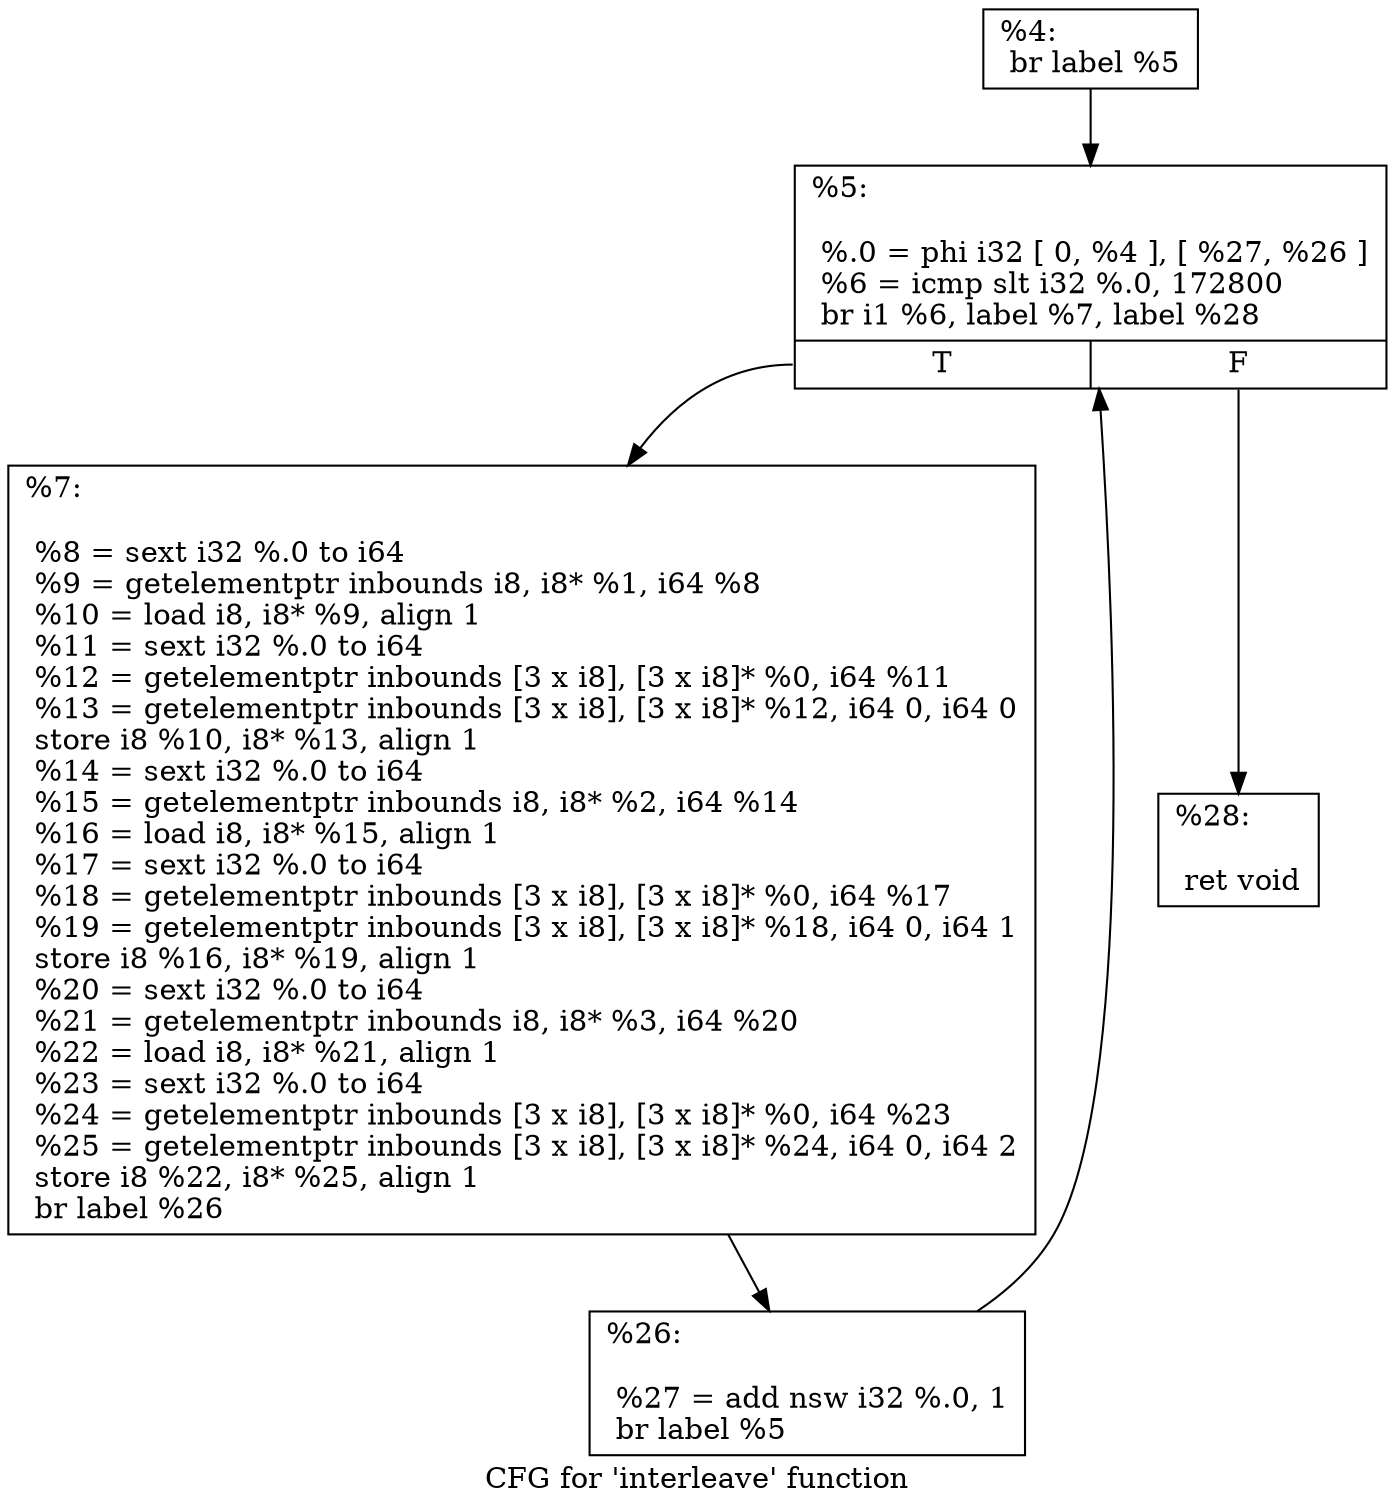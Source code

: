 digraph "CFG for 'interleave' function" {
	label="CFG for 'interleave' function";

	Node0x3da6890 [shape=record,label="{%4:\l  br label %5\l}"];
	Node0x3da6890 -> Node0x3da6970;
	Node0x3da6970 [shape=record,label="{%5:\l\l  %.0 = phi i32 [ 0, %4 ], [ %27, %26 ]\l  %6 = icmp slt i32 %.0, 172800\l  br i1 %6, label %7, label %28\l|{<s0>T|<s1>F}}"];
	Node0x3da6970:s0 -> Node0x3da6ca0;
	Node0x3da6970:s1 -> Node0x3da6d30;
	Node0x3da6ca0 [shape=record,label="{%7:\l\l  %8 = sext i32 %.0 to i64\l  %9 = getelementptr inbounds i8, i8* %1, i64 %8\l  %10 = load i8, i8* %9, align 1\l  %11 = sext i32 %.0 to i64\l  %12 = getelementptr inbounds [3 x i8], [3 x i8]* %0, i64 %11\l  %13 = getelementptr inbounds [3 x i8], [3 x i8]* %12, i64 0, i64 0\l  store i8 %10, i8* %13, align 1\l  %14 = sext i32 %.0 to i64\l  %15 = getelementptr inbounds i8, i8* %2, i64 %14\l  %16 = load i8, i8* %15, align 1\l  %17 = sext i32 %.0 to i64\l  %18 = getelementptr inbounds [3 x i8], [3 x i8]* %0, i64 %17\l  %19 = getelementptr inbounds [3 x i8], [3 x i8]* %18, i64 0, i64 1\l  store i8 %16, i8* %19, align 1\l  %20 = sext i32 %.0 to i64\l  %21 = getelementptr inbounds i8, i8* %3, i64 %20\l  %22 = load i8, i8* %21, align 1\l  %23 = sext i32 %.0 to i64\l  %24 = getelementptr inbounds [3 x i8], [3 x i8]* %0, i64 %23\l  %25 = getelementptr inbounds [3 x i8], [3 x i8]* %24, i64 0, i64 2\l  store i8 %22, i8* %25, align 1\l  br label %26\l}"];
	Node0x3da6ca0 -> Node0x3da6a00;
	Node0x3da6a00 [shape=record,label="{%26:\l\l  %27 = add nsw i32 %.0, 1\l  br label %5\l}"];
	Node0x3da6a00 -> Node0x3da6970;
	Node0x3da6d30 [shape=record,label="{%28:\l\l  ret void\l}"];
}
